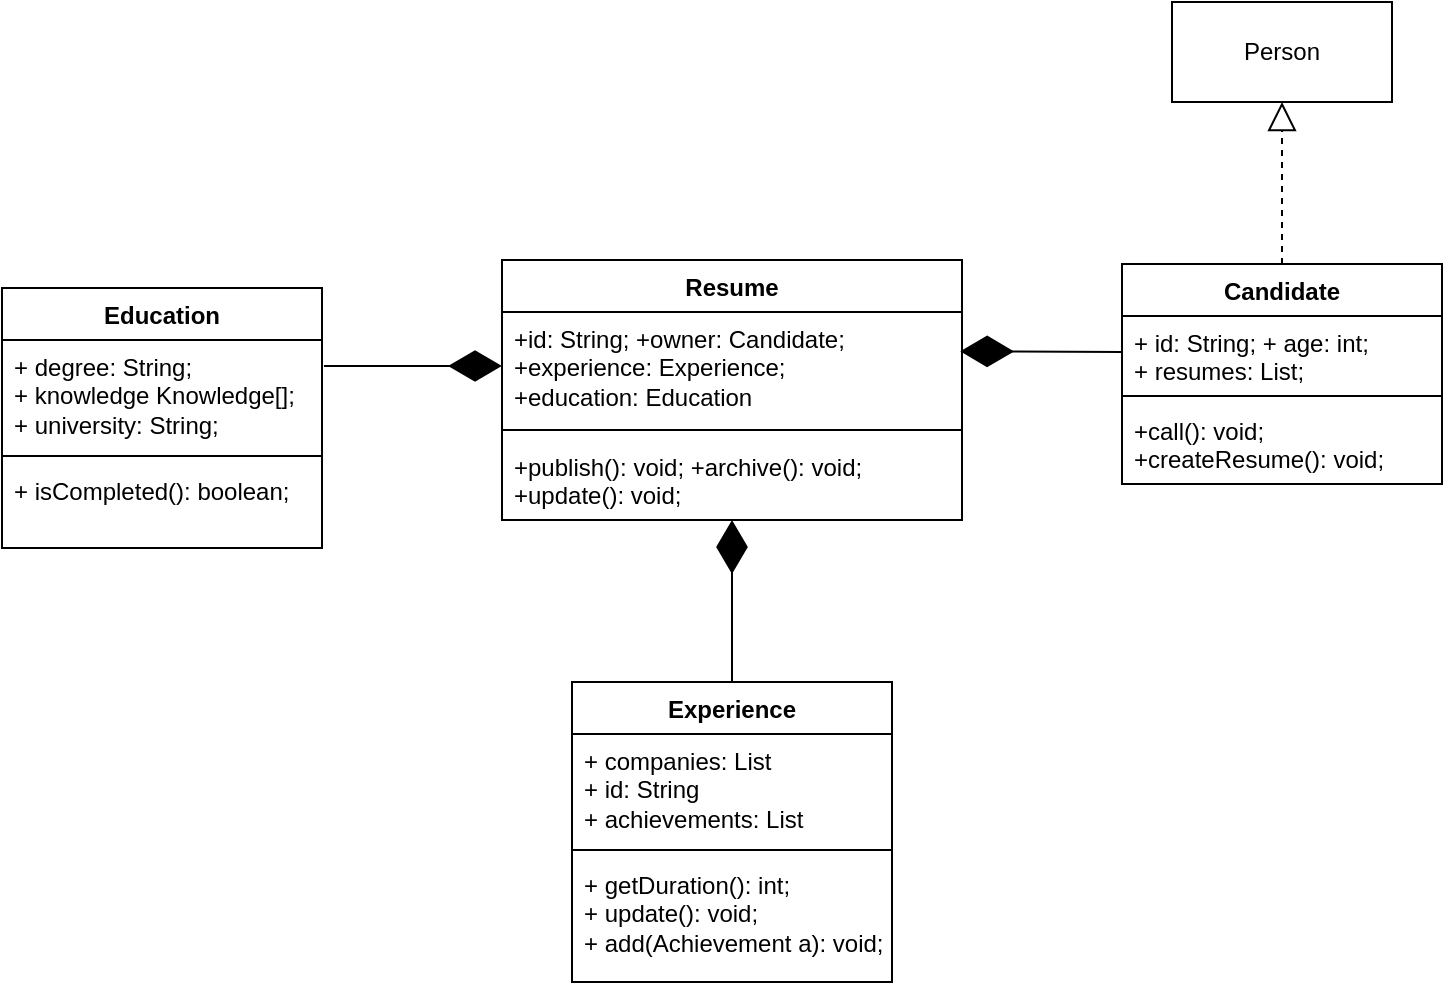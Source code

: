 <mxfile version="28.2.5">
  <diagram name="Страница — 1" id="cka1hHKxKbjvaWri14X5">
    <mxGraphModel dx="1426" dy="757" grid="1" gridSize="10" guides="1" tooltips="1" connect="1" arrows="1" fold="1" page="1" pageScale="1" pageWidth="1654" pageHeight="2336" background="none" math="0" shadow="0">
      <root>
        <mxCell id="0" />
        <mxCell id="1" parent="0" />
        <mxCell id="4fH8sYnN1hW22ZoU_4J2-1" value="Resume" style="swimlane;fontStyle=1;align=center;verticalAlign=top;childLayout=stackLayout;horizontal=1;startSize=26;horizontalStack=0;resizeParent=1;resizeParentMax=0;resizeLast=0;collapsible=1;marginBottom=0;whiteSpace=wrap;html=1;" parent="1" vertex="1">
          <mxGeometry x="570" y="239" width="230" height="130" as="geometry" />
        </mxCell>
        <mxCell id="4fH8sYnN1hW22ZoU_4J2-2" value="&lt;div&gt;+id: String; +owner: Candidate;&amp;nbsp;&lt;/div&gt;&lt;div&gt;+experience: Experience;&amp;nbsp;&lt;/div&gt;&lt;div&gt;+education: Education&lt;/div&gt;" style="text;strokeColor=none;fillColor=none;align=left;verticalAlign=top;spacingLeft=4;spacingRight=4;overflow=hidden;rotatable=0;points=[[0,0.5],[1,0.5]];portConstraint=eastwest;whiteSpace=wrap;html=1;" parent="4fH8sYnN1hW22ZoU_4J2-1" vertex="1">
          <mxGeometry y="26" width="230" height="54" as="geometry" />
        </mxCell>
        <mxCell id="4fH8sYnN1hW22ZoU_4J2-3" value="" style="line;strokeWidth=1;fillColor=none;align=left;verticalAlign=middle;spacingTop=-1;spacingLeft=3;spacingRight=3;rotatable=0;labelPosition=right;points=[];portConstraint=eastwest;strokeColor=inherit;" parent="4fH8sYnN1hW22ZoU_4J2-1" vertex="1">
          <mxGeometry y="80" width="230" height="10" as="geometry" />
        </mxCell>
        <mxCell id="4fH8sYnN1hW22ZoU_4J2-4" value="+publish(): void; +archive(): void; +update(): void;&amp;nbsp;" style="text;strokeColor=none;fillColor=none;align=left;verticalAlign=top;spacingLeft=4;spacingRight=4;overflow=hidden;rotatable=0;points=[[0,0.5],[1,0.5]];portConstraint=eastwest;whiteSpace=wrap;html=1;" parent="4fH8sYnN1hW22ZoU_4J2-1" vertex="1">
          <mxGeometry y="90" width="230" height="40" as="geometry" />
        </mxCell>
        <mxCell id="4fH8sYnN1hW22ZoU_4J2-7" value="Person" style="html=1;whiteSpace=wrap;" parent="1" vertex="1">
          <mxGeometry x="905" y="110" width="110" height="50" as="geometry" />
        </mxCell>
        <mxCell id="4fH8sYnN1hW22ZoU_4J2-8" value="Education" style="swimlane;fontStyle=1;align=center;verticalAlign=top;childLayout=stackLayout;horizontal=1;startSize=26;horizontalStack=0;resizeParent=1;resizeParentMax=0;resizeLast=0;collapsible=1;marginBottom=0;whiteSpace=wrap;html=1;" parent="1" vertex="1">
          <mxGeometry x="320" y="253" width="160" height="130" as="geometry" />
        </mxCell>
        <mxCell id="4fH8sYnN1hW22ZoU_4J2-9" value="&lt;div&gt;+ degree: String;&amp;nbsp;&lt;/div&gt;&lt;div&gt;+ knowledge Knowledge[];&lt;/div&gt;&lt;div&gt;+ university: String;&lt;/div&gt;" style="text;strokeColor=none;fillColor=none;align=left;verticalAlign=top;spacingLeft=4;spacingRight=4;overflow=hidden;rotatable=0;points=[[0,0.5],[1,0.5]];portConstraint=eastwest;whiteSpace=wrap;html=1;" parent="4fH8sYnN1hW22ZoU_4J2-8" vertex="1">
          <mxGeometry y="26" width="160" height="54" as="geometry" />
        </mxCell>
        <mxCell id="4fH8sYnN1hW22ZoU_4J2-10" value="" style="line;strokeWidth=1;fillColor=none;align=left;verticalAlign=middle;spacingTop=-1;spacingLeft=3;spacingRight=3;rotatable=0;labelPosition=right;points=[];portConstraint=eastwest;strokeColor=inherit;" parent="4fH8sYnN1hW22ZoU_4J2-8" vertex="1">
          <mxGeometry y="80" width="160" height="8" as="geometry" />
        </mxCell>
        <mxCell id="4fH8sYnN1hW22ZoU_4J2-11" value="&lt;div&gt;+ isCompleted(): boolean;&lt;/div&gt;" style="text;strokeColor=none;fillColor=none;align=left;verticalAlign=top;spacingLeft=4;spacingRight=4;overflow=hidden;rotatable=0;points=[[0,0.5],[1,0.5]];portConstraint=eastwest;whiteSpace=wrap;html=1;" parent="4fH8sYnN1hW22ZoU_4J2-8" vertex="1">
          <mxGeometry y="88" width="160" height="42" as="geometry" />
        </mxCell>
        <mxCell id="4fH8sYnN1hW22ZoU_4J2-12" value="Experience" style="swimlane;fontStyle=1;align=center;verticalAlign=top;childLayout=stackLayout;horizontal=1;startSize=26;horizontalStack=0;resizeParent=1;resizeParentMax=0;resizeLast=0;collapsible=1;marginBottom=0;whiteSpace=wrap;html=1;" parent="1" vertex="1">
          <mxGeometry x="605" y="450" width="160" height="150" as="geometry" />
        </mxCell>
        <mxCell id="4fH8sYnN1hW22ZoU_4J2-13" value="&lt;div&gt;+ companies: List&lt;/div&gt;&lt;div&gt;+ id: String&lt;/div&gt;&lt;div&gt;+ achievements: List&lt;/div&gt;" style="text;strokeColor=none;fillColor=none;align=left;verticalAlign=top;spacingLeft=4;spacingRight=4;overflow=hidden;rotatable=0;points=[[0,0.5],[1,0.5]];portConstraint=eastwest;whiteSpace=wrap;html=1;" parent="4fH8sYnN1hW22ZoU_4J2-12" vertex="1">
          <mxGeometry y="26" width="160" height="54" as="geometry" />
        </mxCell>
        <mxCell id="4fH8sYnN1hW22ZoU_4J2-14" value="" style="line;strokeWidth=1;fillColor=none;align=left;verticalAlign=middle;spacingTop=-1;spacingLeft=3;spacingRight=3;rotatable=0;labelPosition=right;points=[];portConstraint=eastwest;strokeColor=inherit;" parent="4fH8sYnN1hW22ZoU_4J2-12" vertex="1">
          <mxGeometry y="80" width="160" height="8" as="geometry" />
        </mxCell>
        <mxCell id="4fH8sYnN1hW22ZoU_4J2-15" value="&lt;div&gt;+ getDuration(): int;&lt;/div&gt;&lt;div&gt;+ update(): void;&lt;/div&gt;&lt;div&gt;+ add(Achievement a): void;&lt;/div&gt;" style="text;strokeColor=none;fillColor=none;align=left;verticalAlign=top;spacingLeft=4;spacingRight=4;overflow=hidden;rotatable=0;points=[[0,0.5],[1,0.5]];portConstraint=eastwest;whiteSpace=wrap;html=1;" parent="4fH8sYnN1hW22ZoU_4J2-12" vertex="1">
          <mxGeometry y="88" width="160" height="62" as="geometry" />
        </mxCell>
        <mxCell id="4fH8sYnN1hW22ZoU_4J2-16" value="Candidate" style="swimlane;fontStyle=1;align=center;verticalAlign=top;childLayout=stackLayout;horizontal=1;startSize=26;horizontalStack=0;resizeParent=1;resizeParentMax=0;resizeLast=0;collapsible=1;marginBottom=0;whiteSpace=wrap;html=1;" parent="1" vertex="1">
          <mxGeometry x="880" y="241" width="160" height="110" as="geometry" />
        </mxCell>
        <mxCell id="4fH8sYnN1hW22ZoU_4J2-17" value="&lt;div&gt;+ id: String; + age: int;&lt;/div&gt;&lt;div&gt;+ resumes: List;&lt;/div&gt;" style="text;strokeColor=none;fillColor=none;align=left;verticalAlign=top;spacingLeft=4;spacingRight=4;overflow=hidden;rotatable=0;points=[[0,0.5],[1,0.5]];portConstraint=eastwest;whiteSpace=wrap;html=1;" parent="4fH8sYnN1hW22ZoU_4J2-16" vertex="1">
          <mxGeometry y="26" width="160" height="36" as="geometry" />
        </mxCell>
        <mxCell id="4fH8sYnN1hW22ZoU_4J2-18" value="" style="line;strokeWidth=1;fillColor=none;align=left;verticalAlign=middle;spacingTop=-1;spacingLeft=3;spacingRight=3;rotatable=0;labelPosition=right;points=[];portConstraint=eastwest;strokeColor=inherit;" parent="4fH8sYnN1hW22ZoU_4J2-16" vertex="1">
          <mxGeometry y="62" width="160" height="8" as="geometry" />
        </mxCell>
        <mxCell id="4fH8sYnN1hW22ZoU_4J2-19" value="&lt;div&gt;+call(): void;&amp;nbsp;&lt;/div&gt;&lt;div&gt;+createResume(): void;&lt;/div&gt;&lt;div&gt;&lt;br&gt;&lt;/div&gt;" style="text;strokeColor=none;fillColor=none;align=left;verticalAlign=top;spacingLeft=4;spacingRight=4;overflow=hidden;rotatable=0;points=[[0,0.5],[1,0.5]];portConstraint=eastwest;whiteSpace=wrap;html=1;" parent="4fH8sYnN1hW22ZoU_4J2-16" vertex="1">
          <mxGeometry y="70" width="160" height="40" as="geometry" />
        </mxCell>
        <mxCell id="4fH8sYnN1hW22ZoU_4J2-20" value="" style="endArrow=block;dashed=1;endFill=0;endSize=12;html=1;rounded=0;exitX=0.5;exitY=0;exitDx=0;exitDy=0;entryX=0.5;entryY=1;entryDx=0;entryDy=0;" parent="1" source="4fH8sYnN1hW22ZoU_4J2-16" target="4fH8sYnN1hW22ZoU_4J2-7" edge="1">
          <mxGeometry width="160" relative="1" as="geometry">
            <mxPoint x="650" y="440" as="sourcePoint" />
            <mxPoint x="810" y="440" as="targetPoint" />
          </mxGeometry>
        </mxCell>
        <mxCell id="4fH8sYnN1hW22ZoU_4J2-21" value="" style="endArrow=diamondThin;endFill=1;endSize=24;html=1;rounded=0;exitX=1.006;exitY=0.241;exitDx=0;exitDy=0;exitPerimeter=0;entryX=0;entryY=0.5;entryDx=0;entryDy=0;" parent="1" source="4fH8sYnN1hW22ZoU_4J2-9" target="4fH8sYnN1hW22ZoU_4J2-2" edge="1">
          <mxGeometry width="160" relative="1" as="geometry">
            <mxPoint x="650" y="440" as="sourcePoint" />
            <mxPoint x="550" y="330" as="targetPoint" />
          </mxGeometry>
        </mxCell>
        <mxCell id="4fH8sYnN1hW22ZoU_4J2-22" value="" style="endArrow=diamondThin;endFill=1;endSize=24;html=1;rounded=0;exitX=0.5;exitY=0;exitDx=0;exitDy=0;entryX=0.5;entryY=1;entryDx=0;entryDy=0;" parent="1" source="4fH8sYnN1hW22ZoU_4J2-12" target="4fH8sYnN1hW22ZoU_4J2-1" edge="1">
          <mxGeometry width="160" relative="1" as="geometry">
            <mxPoint x="740" y="440" as="sourcePoint" />
            <mxPoint x="900" y="440" as="targetPoint" />
          </mxGeometry>
        </mxCell>
        <mxCell id="4fH8sYnN1hW22ZoU_4J2-23" value="" style="endArrow=diamondThin;endFill=1;endSize=24;html=1;rounded=0;exitX=0;exitY=0.5;exitDx=0;exitDy=0;entryX=0.996;entryY=0.364;entryDx=0;entryDy=0;entryPerimeter=0;" parent="1" source="4fH8sYnN1hW22ZoU_4J2-17" target="4fH8sYnN1hW22ZoU_4J2-2" edge="1">
          <mxGeometry width="160" relative="1" as="geometry">
            <mxPoint x="650" y="440" as="sourcePoint" />
            <mxPoint x="840" y="350" as="targetPoint" />
          </mxGeometry>
        </mxCell>
      </root>
    </mxGraphModel>
  </diagram>
</mxfile>
